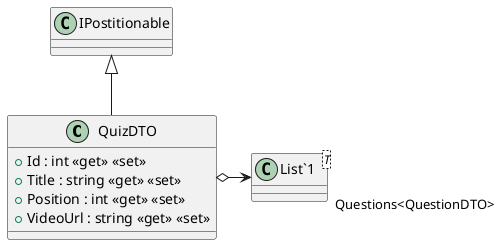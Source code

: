 @startuml
class QuizDTO {
    + Id : int <<get>> <<set>>
    + Title : string <<get>> <<set>>
    + Position : int <<get>> <<set>>
    + VideoUrl : string <<get>> <<set>>
}
class "List`1"<T> {
}
IPostitionable <|-- QuizDTO
QuizDTO o-> "Questions<QuestionDTO>" "List`1"
@enduml
